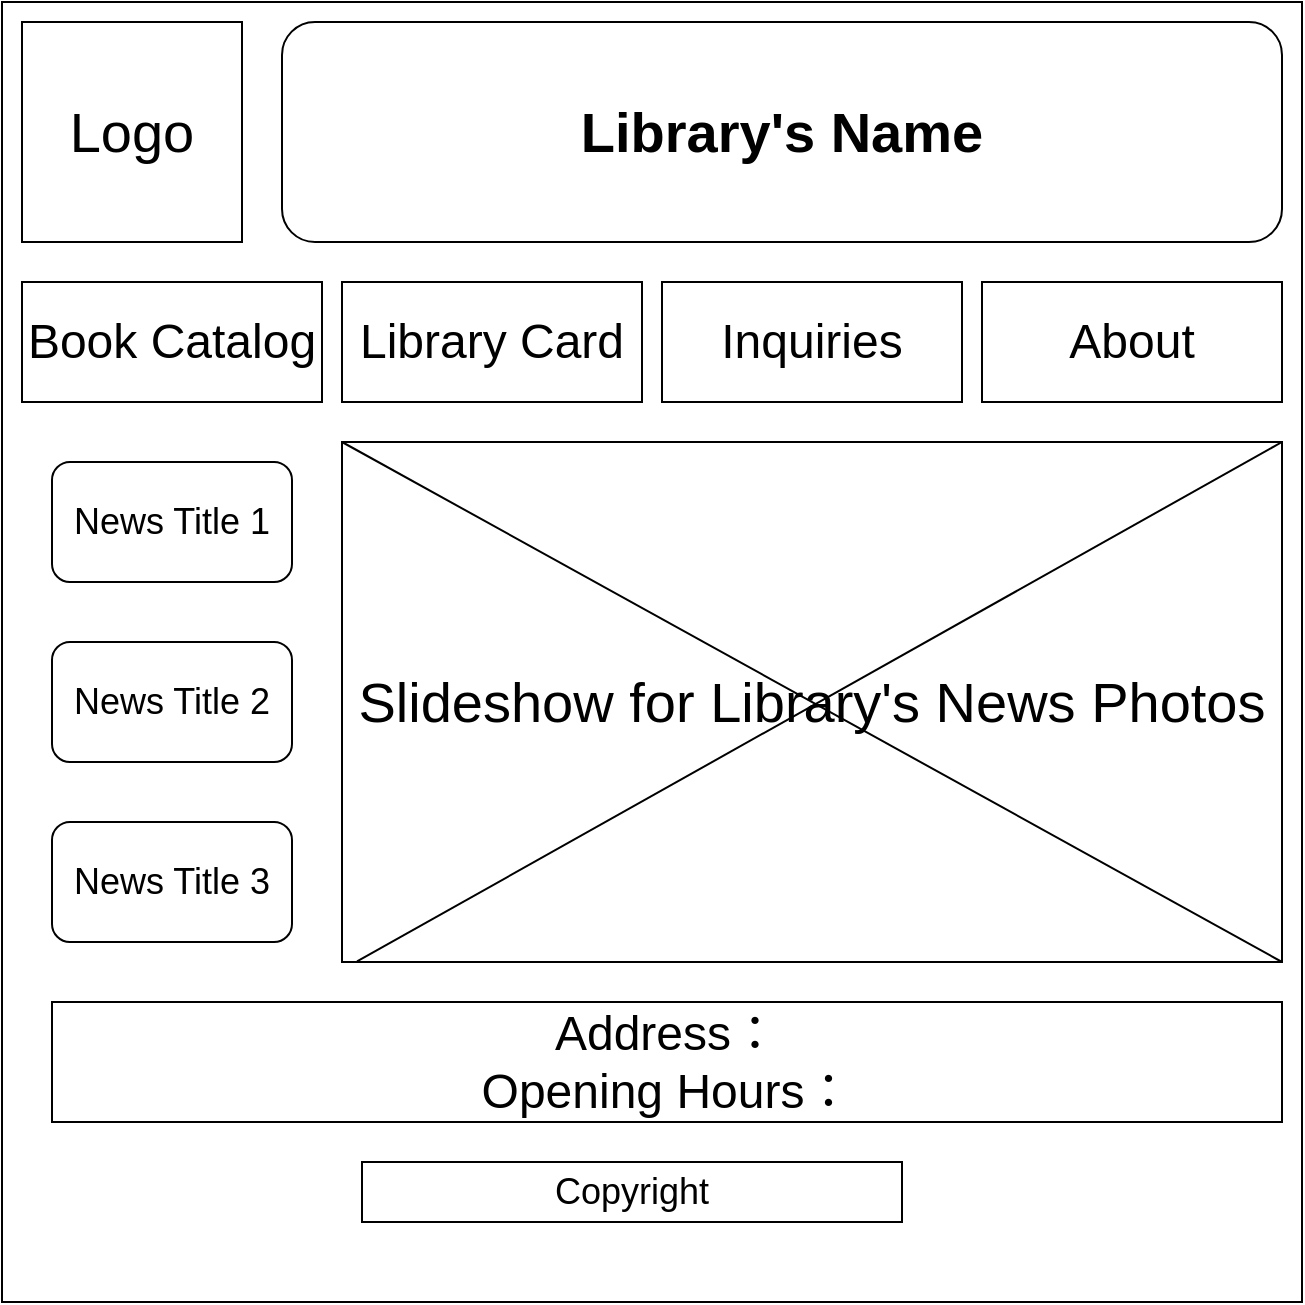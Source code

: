 <mxfile version="24.7.16">
  <diagram name="第 1 页" id="vrRxUIPaBHX0UUmL-tkq">
    <mxGraphModel dx="1628" dy="1993" grid="1" gridSize="10" guides="1" tooltips="1" connect="1" arrows="1" fold="1" page="1" pageScale="1" pageWidth="827" pageHeight="1169" math="0" shadow="0">
      <root>
        <mxCell id="0" />
        <mxCell id="1" parent="0" />
        <mxCell id="02rUWr7pG5b4yDuSuZ4g-1" value="" style="whiteSpace=wrap;html=1;aspect=fixed;" vertex="1" parent="1">
          <mxGeometry x="70" y="-20" width="650" height="650" as="geometry" />
        </mxCell>
        <mxCell id="02rUWr7pG5b4yDuSuZ4g-3" value="&lt;font style=&quot;font-size: 28px;&quot;&gt;Logo&lt;/font&gt;" style="whiteSpace=wrap;html=1;aspect=fixed;" vertex="1" parent="1">
          <mxGeometry x="80" y="-10" width="110" height="110" as="geometry" />
        </mxCell>
        <mxCell id="02rUWr7pG5b4yDuSuZ4g-4" value="&lt;font style=&quot;font-size: 28px;&quot;&gt;&lt;b&gt;Library&#39;s Name&lt;/b&gt;&lt;/font&gt;" style="rounded=1;whiteSpace=wrap;html=1;" vertex="1" parent="1">
          <mxGeometry x="210" y="-10" width="500" height="110" as="geometry" />
        </mxCell>
        <mxCell id="02rUWr7pG5b4yDuSuZ4g-5" value="&lt;font style=&quot;font-size: 24px;&quot;&gt;Book Catalog&lt;/font&gt;" style="rounded=0;whiteSpace=wrap;html=1;" vertex="1" parent="1">
          <mxGeometry x="80" y="120" width="150" height="60" as="geometry" />
        </mxCell>
        <mxCell id="02rUWr7pG5b4yDuSuZ4g-6" value="&lt;font style=&quot;font-size: 24px;&quot;&gt;Library Card&lt;/font&gt;" style="rounded=0;whiteSpace=wrap;html=1;" vertex="1" parent="1">
          <mxGeometry x="240" y="120" width="150" height="60" as="geometry" />
        </mxCell>
        <mxCell id="02rUWr7pG5b4yDuSuZ4g-7" value="&lt;font style=&quot;font-size: 24px;&quot;&gt;Inquiries&lt;/font&gt;" style="rounded=0;whiteSpace=wrap;html=1;" vertex="1" parent="1">
          <mxGeometry x="400" y="120" width="150" height="60" as="geometry" />
        </mxCell>
        <mxCell id="02rUWr7pG5b4yDuSuZ4g-8" value="&lt;font style=&quot;font-size: 24px;&quot;&gt;About&lt;/font&gt;" style="rounded=0;whiteSpace=wrap;html=1;" vertex="1" parent="1">
          <mxGeometry x="560" y="120" width="150" height="60" as="geometry" />
        </mxCell>
        <mxCell id="02rUWr7pG5b4yDuSuZ4g-10" value="&lt;font style=&quot;font-size: 28px;&quot;&gt;Slideshow for Library&#39;s News Photos&lt;/font&gt;" style="rounded=0;whiteSpace=wrap;html=1;" vertex="1" parent="1">
          <mxGeometry x="240" y="200" width="470" height="260" as="geometry" />
        </mxCell>
        <mxCell id="02rUWr7pG5b4yDuSuZ4g-14" value="" style="endArrow=none;html=1;rounded=0;entryX=0.016;entryY=0.999;entryDx=0;entryDy=0;entryPerimeter=0;exitX=1;exitY=0;exitDx=0;exitDy=0;" edge="1" parent="1" source="02rUWr7pG5b4yDuSuZ4g-10" target="02rUWr7pG5b4yDuSuZ4g-10">
          <mxGeometry width="50" height="50" relative="1" as="geometry">
            <mxPoint x="458.25" y="260" as="sourcePoint" />
            <mxPoint x="458.25" y="305.442" as="targetPoint" />
            <Array as="points" />
          </mxGeometry>
        </mxCell>
        <mxCell id="02rUWr7pG5b4yDuSuZ4g-16" value="" style="endArrow=none;html=1;rounded=0;entryX=1;entryY=1;entryDx=0;entryDy=0;exitX=0;exitY=0;exitDx=0;exitDy=0;" edge="1" parent="1" source="02rUWr7pG5b4yDuSuZ4g-10" target="02rUWr7pG5b4yDuSuZ4g-10">
          <mxGeometry width="50" height="50" relative="1" as="geometry">
            <mxPoint x="390" y="440" as="sourcePoint" />
            <mxPoint x="440" y="390" as="targetPoint" />
          </mxGeometry>
        </mxCell>
        <mxCell id="02rUWr7pG5b4yDuSuZ4g-17" value="&lt;font style=&quot;font-size: 18px;&quot;&gt;News Title 1&lt;/font&gt;" style="rounded=1;whiteSpace=wrap;html=1;" vertex="1" parent="1">
          <mxGeometry x="95" y="210" width="120" height="60" as="geometry" />
        </mxCell>
        <mxCell id="02rUWr7pG5b4yDuSuZ4g-18" value="&lt;font style=&quot;font-size: 18px;&quot;&gt;News Title 2&lt;/font&gt;" style="rounded=1;whiteSpace=wrap;html=1;" vertex="1" parent="1">
          <mxGeometry x="95" y="300" width="120" height="60" as="geometry" />
        </mxCell>
        <mxCell id="02rUWr7pG5b4yDuSuZ4g-19" value="&lt;font style=&quot;font-size: 18px;&quot;&gt;News Title 3&lt;/font&gt;" style="rounded=1;whiteSpace=wrap;html=1;" vertex="1" parent="1">
          <mxGeometry x="95" y="390" width="120" height="60" as="geometry" />
        </mxCell>
        <mxCell id="02rUWr7pG5b4yDuSuZ4g-20" value="&lt;font style=&quot;font-size: 24px;&quot;&gt;Address：&lt;/font&gt;&lt;div style=&quot;font-size: 24px;&quot;&gt;&lt;font style=&quot;font-size: 24px;&quot;&gt;Opening Hours：&lt;/font&gt;&lt;/div&gt;" style="rounded=0;whiteSpace=wrap;html=1;" vertex="1" parent="1">
          <mxGeometry x="95" y="480" width="615" height="60" as="geometry" />
        </mxCell>
        <mxCell id="02rUWr7pG5b4yDuSuZ4g-21" value="&lt;font style=&quot;font-size: 18px;&quot;&gt;Copyright&lt;/font&gt;" style="rounded=0;whiteSpace=wrap;html=1;" vertex="1" parent="1">
          <mxGeometry x="250" y="560" width="270" height="30" as="geometry" />
        </mxCell>
      </root>
    </mxGraphModel>
  </diagram>
</mxfile>
